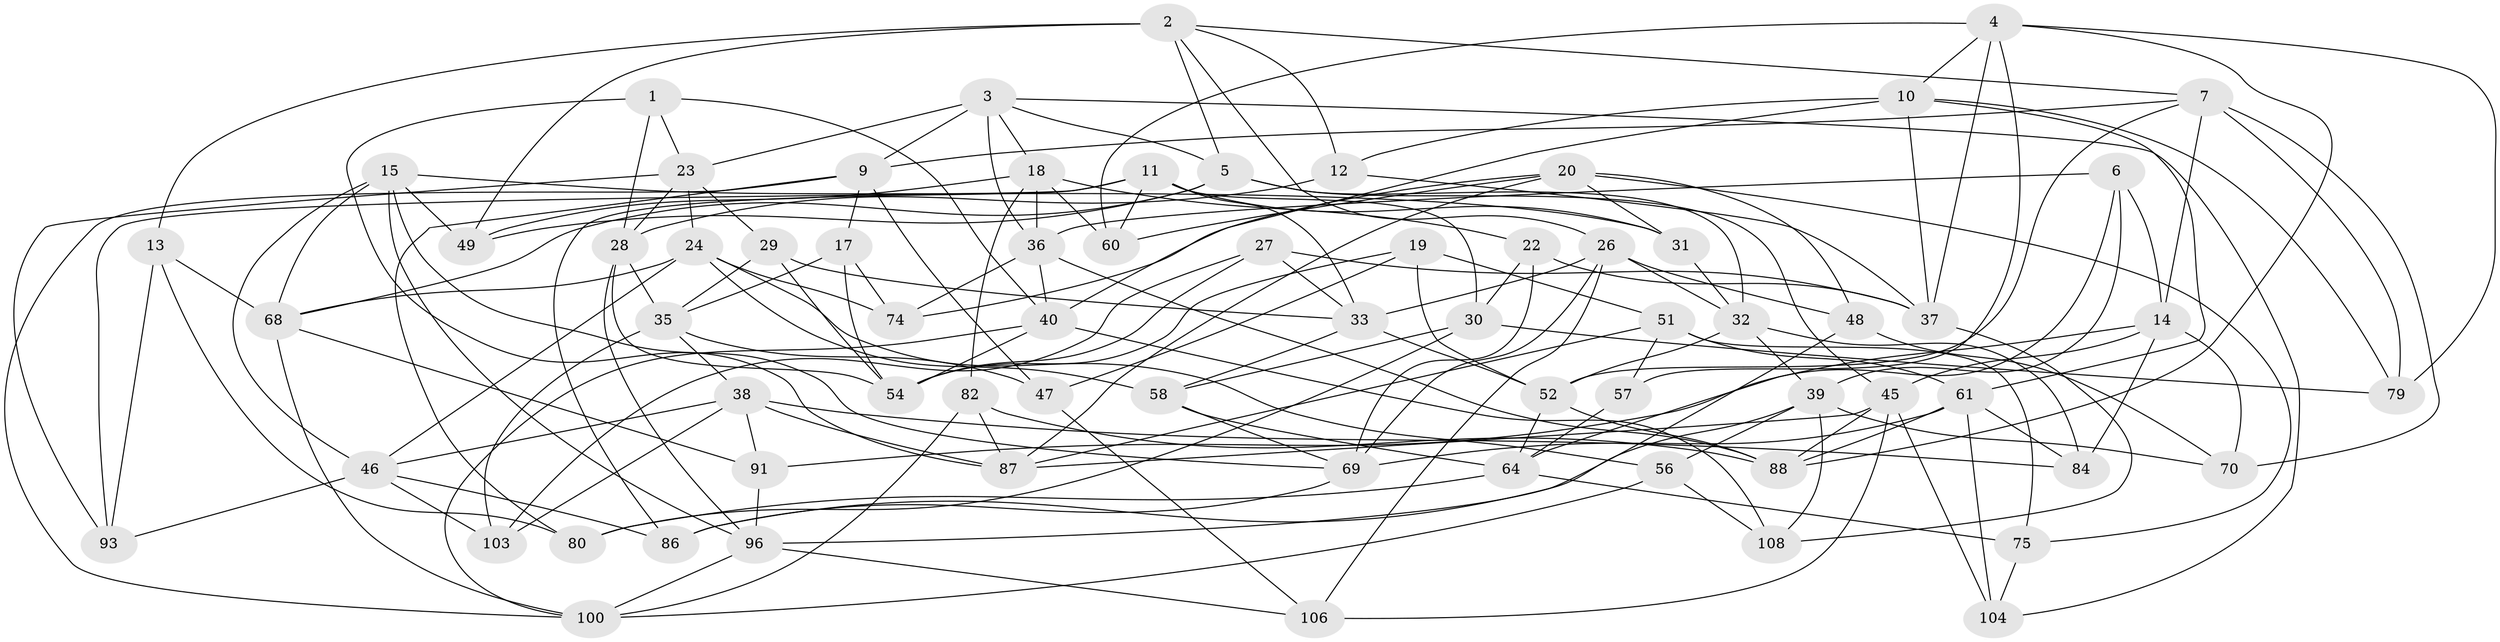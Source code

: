 // Generated by graph-tools (version 1.1) at 2025/24/03/03/25 07:24:24]
// undirected, 69 vertices, 175 edges
graph export_dot {
graph [start="1"]
  node [color=gray90,style=filled];
  1;
  2 [super="+16"];
  3 [super="+44"];
  4 [super="+73"];
  5 [super="+8"];
  6;
  7 [super="+66"];
  9 [super="+25"];
  10 [super="+34"];
  11 [super="+85"];
  12;
  13;
  14 [super="+42"];
  15 [super="+41"];
  17;
  18 [super="+21"];
  19;
  20 [super="+76"];
  22;
  23 [super="+83"];
  24 [super="+77"];
  26 [super="+71"];
  27;
  28 [super="+55"];
  29;
  30 [super="+65"];
  31;
  32 [super="+72"];
  33 [super="+98"];
  35 [super="+53"];
  36 [super="+95"];
  37 [super="+62"];
  38 [super="+50"];
  39 [super="+43"];
  40 [super="+97"];
  45 [super="+63"];
  46 [super="+90"];
  47;
  48;
  49;
  51 [super="+78"];
  52 [super="+59"];
  54 [super="+99"];
  56;
  57;
  58 [super="+81"];
  60;
  61 [super="+94"];
  64 [super="+67"];
  68 [super="+92"];
  69 [super="+102"];
  70;
  74;
  75;
  79;
  80;
  82;
  84;
  86;
  87 [super="+89"];
  88 [super="+105"];
  91;
  93;
  96 [super="+101"];
  100 [super="+107"];
  103;
  104;
  106;
  108;
  1 -- 28;
  1 -- 23;
  1 -- 40;
  1 -- 87;
  2 -- 49;
  2 -- 12;
  2 -- 7;
  2 -- 5;
  2 -- 13;
  2 -- 26;
  3 -- 36;
  3 -- 5;
  3 -- 23;
  3 -- 104;
  3 -- 9;
  3 -- 18;
  4 -- 57;
  4 -- 60;
  4 -- 10;
  4 -- 79;
  4 -- 37;
  4 -- 88;
  5 -- 32;
  5 -- 45;
  5 -- 49;
  5 -- 68;
  6 -- 36;
  6 -- 64;
  6 -- 39;
  6 -- 14;
  7 -- 79;
  7 -- 52;
  7 -- 9;
  7 -- 70;
  7 -- 14;
  9 -- 47;
  9 -- 100;
  9 -- 80;
  9 -- 17;
  10 -- 79;
  10 -- 37;
  10 -- 40;
  10 -- 12;
  10 -- 61;
  11 -- 60;
  11 -- 31;
  11 -- 93;
  11 -- 86;
  11 -- 33;
  11 -- 30;
  12 -- 37;
  12 -- 28;
  13 -- 93;
  13 -- 80;
  13 -- 68;
  14 -- 70;
  14 -- 84;
  14 -- 91;
  14 -- 45;
  15 -- 49;
  15 -- 46;
  15 -- 68;
  15 -- 31;
  15 -- 96;
  15 -- 69;
  17 -- 74;
  17 -- 54;
  17 -- 35;
  18 -- 49;
  18 -- 60;
  18 -- 82;
  18 -- 22;
  18 -- 36;
  19 -- 54;
  19 -- 47;
  19 -- 51;
  19 -- 52;
  20 -- 87;
  20 -- 74;
  20 -- 60;
  20 -- 48;
  20 -- 75;
  20 -- 31;
  22 -- 37;
  22 -- 30;
  22 -- 69;
  23 -- 28;
  23 -- 93;
  23 -- 24;
  23 -- 29;
  24 -- 68;
  24 -- 58;
  24 -- 56;
  24 -- 74;
  24 -- 46;
  26 -- 48;
  26 -- 33;
  26 -- 106;
  26 -- 32;
  26 -- 69;
  27 -- 103;
  27 -- 33;
  27 -- 37;
  27 -- 54;
  28 -- 35;
  28 -- 96;
  28 -- 54;
  29 -- 33;
  29 -- 35;
  29 -- 54;
  30 -- 79;
  30 -- 58 [weight=2];
  30 -- 80;
  31 -- 32;
  32 -- 84;
  32 -- 39;
  32 -- 52;
  33 -- 58;
  33 -- 52;
  35 -- 47;
  35 -- 38;
  35 -- 103;
  36 -- 88;
  36 -- 74;
  36 -- 40;
  37 -- 108;
  38 -- 103;
  38 -- 46;
  38 -- 91;
  38 -- 84;
  38 -- 87;
  39 -- 70;
  39 -- 108;
  39 -- 56;
  39 -- 86;
  40 -- 100;
  40 -- 54;
  40 -- 108;
  45 -- 88;
  45 -- 104;
  45 -- 106;
  45 -- 87;
  46 -- 93;
  46 -- 103;
  46 -- 86;
  47 -- 106;
  48 -- 96;
  48 -- 70;
  51 -- 75;
  51 -- 57 [weight=2];
  51 -- 61;
  51 -- 87;
  52 -- 64;
  52 -- 88;
  56 -- 108;
  56 -- 100;
  57 -- 64;
  58 -- 69;
  58 -- 64;
  61 -- 84;
  61 -- 104;
  61 -- 69;
  61 -- 88;
  64 -- 80;
  64 -- 75;
  68 -- 100;
  68 -- 91;
  69 -- 86;
  75 -- 104;
  82 -- 100;
  82 -- 87;
  82 -- 88;
  91 -- 96;
  96 -- 106;
  96 -- 100;
}

